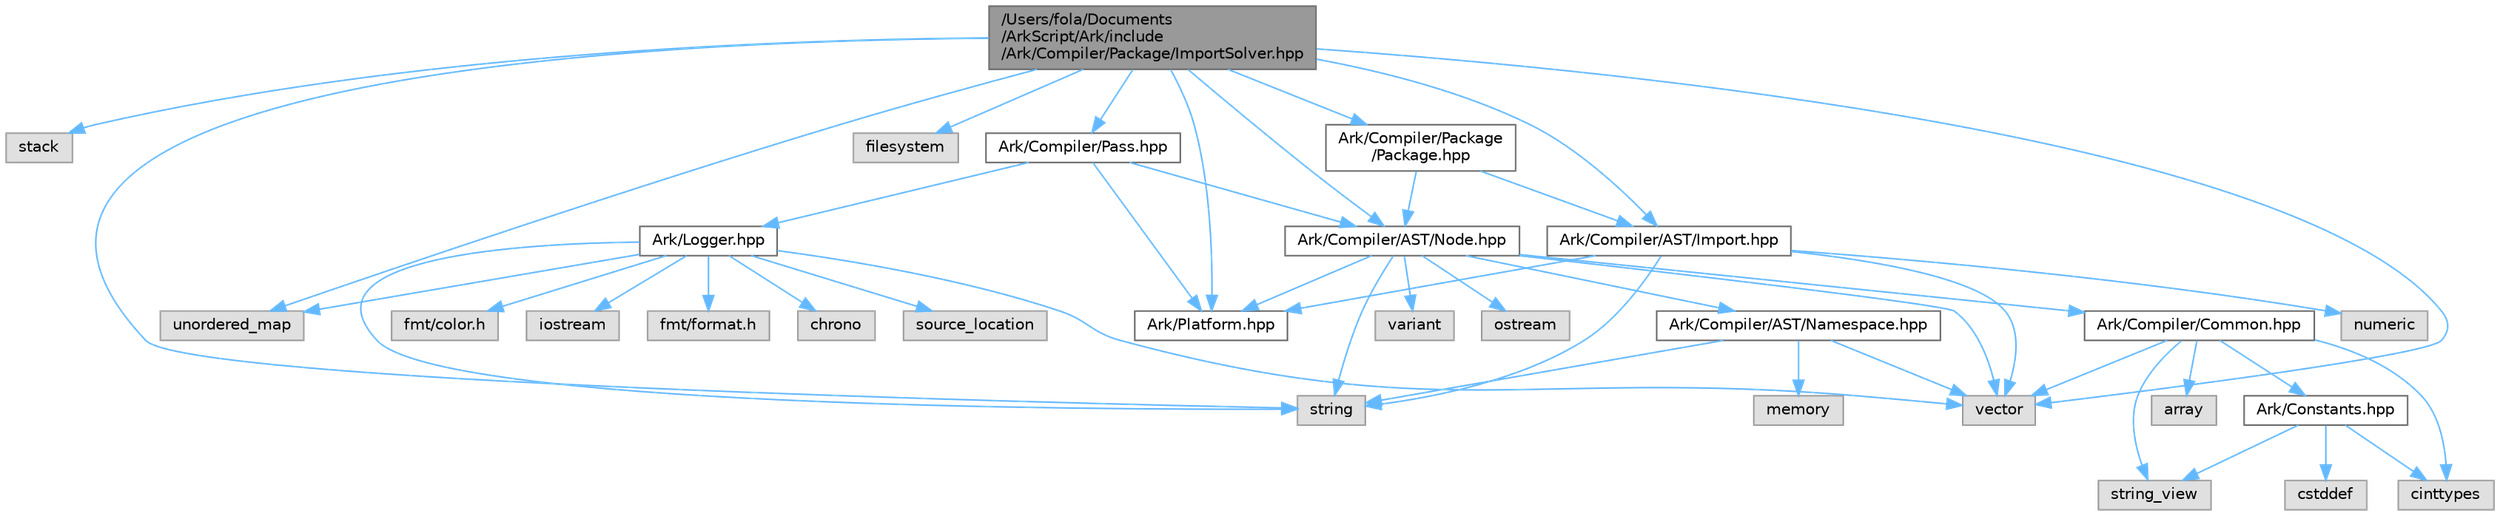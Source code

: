 digraph "/Users/fola/Documents/ArkScript/Ark/include/Ark/Compiler/Package/ImportSolver.hpp"
{
 // INTERACTIVE_SVG=YES
 // LATEX_PDF_SIZE
  bgcolor="transparent";
  edge [fontname=Helvetica,fontsize=10,labelfontname=Helvetica,labelfontsize=10];
  node [fontname=Helvetica,fontsize=10,shape=box,height=0.2,width=0.4];
  Node1 [id="Node000001",label="/Users/fola/Documents\l/ArkScript/Ark/include\l/Ark/Compiler/Package/ImportSolver.hpp",height=0.2,width=0.4,color="gray40", fillcolor="grey60", style="filled", fontcolor="black",tooltip="Handle imports, resolve them with modules and everything."];
  Node1 -> Node2 [id="edge1_Node000001_Node000002",color="steelblue1",style="solid",tooltip=" "];
  Node2 [id="Node000002",label="stack",height=0.2,width=0.4,color="grey60", fillcolor="#E0E0E0", style="filled",tooltip=" "];
  Node1 -> Node3 [id="edge2_Node000001_Node000003",color="steelblue1",style="solid",tooltip=" "];
  Node3 [id="Node000003",label="vector",height=0.2,width=0.4,color="grey60", fillcolor="#E0E0E0", style="filled",tooltip=" "];
  Node1 -> Node4 [id="edge3_Node000001_Node000004",color="steelblue1",style="solid",tooltip=" "];
  Node4 [id="Node000004",label="string",height=0.2,width=0.4,color="grey60", fillcolor="#E0E0E0", style="filled",tooltip=" "];
  Node1 -> Node5 [id="edge4_Node000001_Node000005",color="steelblue1",style="solid",tooltip=" "];
  Node5 [id="Node000005",label="filesystem",height=0.2,width=0.4,color="grey60", fillcolor="#E0E0E0", style="filled",tooltip=" "];
  Node1 -> Node6 [id="edge5_Node000001_Node000006",color="steelblue1",style="solid",tooltip=" "];
  Node6 [id="Node000006",label="unordered_map",height=0.2,width=0.4,color="grey60", fillcolor="#E0E0E0", style="filled",tooltip=" "];
  Node1 -> Node7 [id="edge6_Node000001_Node000007",color="steelblue1",style="solid",tooltip=" "];
  Node7 [id="Node000007",label="Ark/Platform.hpp",height=0.2,width=0.4,color="grey40", fillcolor="white", style="filled",URL="$d5/d40/Platform_8hpp.html",tooltip="ArkScript configuration macros."];
  Node1 -> Node8 [id="edge7_Node000001_Node000008",color="steelblue1",style="solid",tooltip=" "];
  Node8 [id="Node000008",label="Ark/Compiler/Pass.hpp",height=0.2,width=0.4,color="grey40", fillcolor="white", style="filled",URL="$df/d5f/Pass_8hpp.html",tooltip="Interface for a compiler pass (take in an AST, output an AST)"];
  Node8 -> Node7 [id="edge8_Node000008_Node000007",color="steelblue1",style="solid",tooltip=" "];
  Node8 -> Node9 [id="edge9_Node000008_Node000009",color="steelblue1",style="solid",tooltip=" "];
  Node9 [id="Node000009",label="Ark/Compiler/AST/Node.hpp",height=0.2,width=0.4,color="grey40", fillcolor="white", style="filled",URL="$d7/dc6/Node_8hpp.html",tooltip="AST node used by the parser, optimizer and compiler."];
  Node9 -> Node10 [id="edge10_Node000009_Node000010",color="steelblue1",style="solid",tooltip=" "];
  Node10 [id="Node000010",label="variant",height=0.2,width=0.4,color="grey60", fillcolor="#E0E0E0", style="filled",tooltip=" "];
  Node9 -> Node11 [id="edge11_Node000009_Node000011",color="steelblue1",style="solid",tooltip=" "];
  Node11 [id="Node000011",label="ostream",height=0.2,width=0.4,color="grey60", fillcolor="#E0E0E0", style="filled",tooltip=" "];
  Node9 -> Node4 [id="edge12_Node000009_Node000004",color="steelblue1",style="solid",tooltip=" "];
  Node9 -> Node3 [id="edge13_Node000009_Node000003",color="steelblue1",style="solid",tooltip=" "];
  Node9 -> Node12 [id="edge14_Node000009_Node000012",color="steelblue1",style="solid",tooltip=" "];
  Node12 [id="Node000012",label="Ark/Compiler/AST/Namespace.hpp",height=0.2,width=0.4,color="grey40", fillcolor="white", style="filled",URL="$da/d33/Namespace_8hpp.html",tooltip=" "];
  Node12 -> Node4 [id="edge15_Node000012_Node000004",color="steelblue1",style="solid",tooltip=" "];
  Node12 -> Node3 [id="edge16_Node000012_Node000003",color="steelblue1",style="solid",tooltip=" "];
  Node12 -> Node13 [id="edge17_Node000012_Node000013",color="steelblue1",style="solid",tooltip=" "];
  Node13 [id="Node000013",label="memory",height=0.2,width=0.4,color="grey60", fillcolor="#E0E0E0", style="filled",tooltip=" "];
  Node9 -> Node14 [id="edge18_Node000009_Node000014",color="steelblue1",style="solid",tooltip=" "];
  Node14 [id="Node000014",label="Ark/Compiler/Common.hpp",height=0.2,width=0.4,color="grey40", fillcolor="white", style="filled",URL="$d8/ddd/Common_8hpp.html",tooltip="Common code for the compiler."];
  Node14 -> Node15 [id="edge19_Node000014_Node000015",color="steelblue1",style="solid",tooltip=" "];
  Node15 [id="Node000015",label="array",height=0.2,width=0.4,color="grey60", fillcolor="#E0E0E0", style="filled",tooltip=" "];
  Node14 -> Node16 [id="edge20_Node000014_Node000016",color="steelblue1",style="solid",tooltip=" "];
  Node16 [id="Node000016",label="string_view",height=0.2,width=0.4,color="grey60", fillcolor="#E0E0E0", style="filled",tooltip=" "];
  Node14 -> Node3 [id="edge21_Node000014_Node000003",color="steelblue1",style="solid",tooltip=" "];
  Node14 -> Node17 [id="edge22_Node000014_Node000017",color="steelblue1",style="solid",tooltip=" "];
  Node17 [id="Node000017",label="cinttypes",height=0.2,width=0.4,color="grey60", fillcolor="#E0E0E0", style="filled",tooltip=" "];
  Node14 -> Node18 [id="edge23_Node000014_Node000018",color="steelblue1",style="solid",tooltip=" "];
  Node18 [id="Node000018",label="Ark/Constants.hpp",height=0.2,width=0.4,color="grey40", fillcolor="white", style="filled",URL="$d6/de9/Constants_8hpp.html",tooltip="Constants used by ArkScript."];
  Node18 -> Node16 [id="edge24_Node000018_Node000016",color="steelblue1",style="solid",tooltip=" "];
  Node18 -> Node17 [id="edge25_Node000018_Node000017",color="steelblue1",style="solid",tooltip=" "];
  Node18 -> Node19 [id="edge26_Node000018_Node000019",color="steelblue1",style="solid",tooltip=" "];
  Node19 [id="Node000019",label="cstddef",height=0.2,width=0.4,color="grey60", fillcolor="#E0E0E0", style="filled",tooltip=" "];
  Node9 -> Node7 [id="edge27_Node000009_Node000007",color="steelblue1",style="solid",tooltip=" "];
  Node8 -> Node20 [id="edge28_Node000008_Node000020",color="steelblue1",style="solid",tooltip=" "];
  Node20 [id="Node000020",label="Ark/Logger.hpp",height=0.2,width=0.4,color="grey40", fillcolor="white", style="filled",URL="$d9/d11/Logger_8hpp.html",tooltip="Internal logger."];
  Node20 -> Node21 [id="edge29_Node000020_Node000021",color="steelblue1",style="solid",tooltip=" "];
  Node21 [id="Node000021",label="iostream",height=0.2,width=0.4,color="grey60", fillcolor="#E0E0E0", style="filled",tooltip=" "];
  Node20 -> Node22 [id="edge30_Node000020_Node000022",color="steelblue1",style="solid",tooltip=" "];
  Node22 [id="Node000022",label="fmt/format.h",height=0.2,width=0.4,color="grey60", fillcolor="#E0E0E0", style="filled",tooltip=" "];
  Node20 -> Node4 [id="edge31_Node000020_Node000004",color="steelblue1",style="solid",tooltip=" "];
  Node20 -> Node23 [id="edge32_Node000020_Node000023",color="steelblue1",style="solid",tooltip=" "];
  Node23 [id="Node000023",label="chrono",height=0.2,width=0.4,color="grey60", fillcolor="#E0E0E0", style="filled",tooltip=" "];
  Node20 -> Node24 [id="edge33_Node000020_Node000024",color="steelblue1",style="solid",tooltip=" "];
  Node24 [id="Node000024",label="source_location",height=0.2,width=0.4,color="grey60", fillcolor="#E0E0E0", style="filled",tooltip=" "];
  Node20 -> Node3 [id="edge34_Node000020_Node000003",color="steelblue1",style="solid",tooltip=" "];
  Node20 -> Node6 [id="edge35_Node000020_Node000006",color="steelblue1",style="solid",tooltip=" "];
  Node20 -> Node25 [id="edge36_Node000020_Node000025",color="steelblue1",style="solid",tooltip=" "];
  Node25 [id="Node000025",label="fmt/color.h",height=0.2,width=0.4,color="grey60", fillcolor="#E0E0E0", style="filled",tooltip=" "];
  Node1 -> Node9 [id="edge37_Node000001_Node000009",color="steelblue1",style="solid",tooltip=" "];
  Node1 -> Node26 [id="edge38_Node000001_Node000026",color="steelblue1",style="solid",tooltip=" "];
  Node26 [id="Node000026",label="Ark/Compiler/AST/Import.hpp",height=0.2,width=0.4,color="grey40", fillcolor="white", style="filled",URL="$d4/d32/Import_8hpp.html",tooltip=" "];
  Node26 -> Node3 [id="edge39_Node000026_Node000003",color="steelblue1",style="solid",tooltip=" "];
  Node26 -> Node4 [id="edge40_Node000026_Node000004",color="steelblue1",style="solid",tooltip=" "];
  Node26 -> Node27 [id="edge41_Node000026_Node000027",color="steelblue1",style="solid",tooltip=" "];
  Node27 [id="Node000027",label="numeric",height=0.2,width=0.4,color="grey60", fillcolor="#E0E0E0", style="filled",tooltip=" "];
  Node26 -> Node7 [id="edge42_Node000026_Node000007",color="steelblue1",style="solid",tooltip=" "];
  Node1 -> Node28 [id="edge43_Node000001_Node000028",color="steelblue1",style="solid",tooltip=" "];
  Node28 [id="Node000028",label="Ark/Compiler/Package\l/Package.hpp",height=0.2,width=0.4,color="grey40", fillcolor="white", style="filled",URL="$d8/d80/Package_8hpp.html",tooltip=" "];
  Node28 -> Node9 [id="edge44_Node000028_Node000009",color="steelblue1",style="solid",tooltip=" "];
  Node28 -> Node26 [id="edge45_Node000028_Node000026",color="steelblue1",style="solid",tooltip=" "];
}
